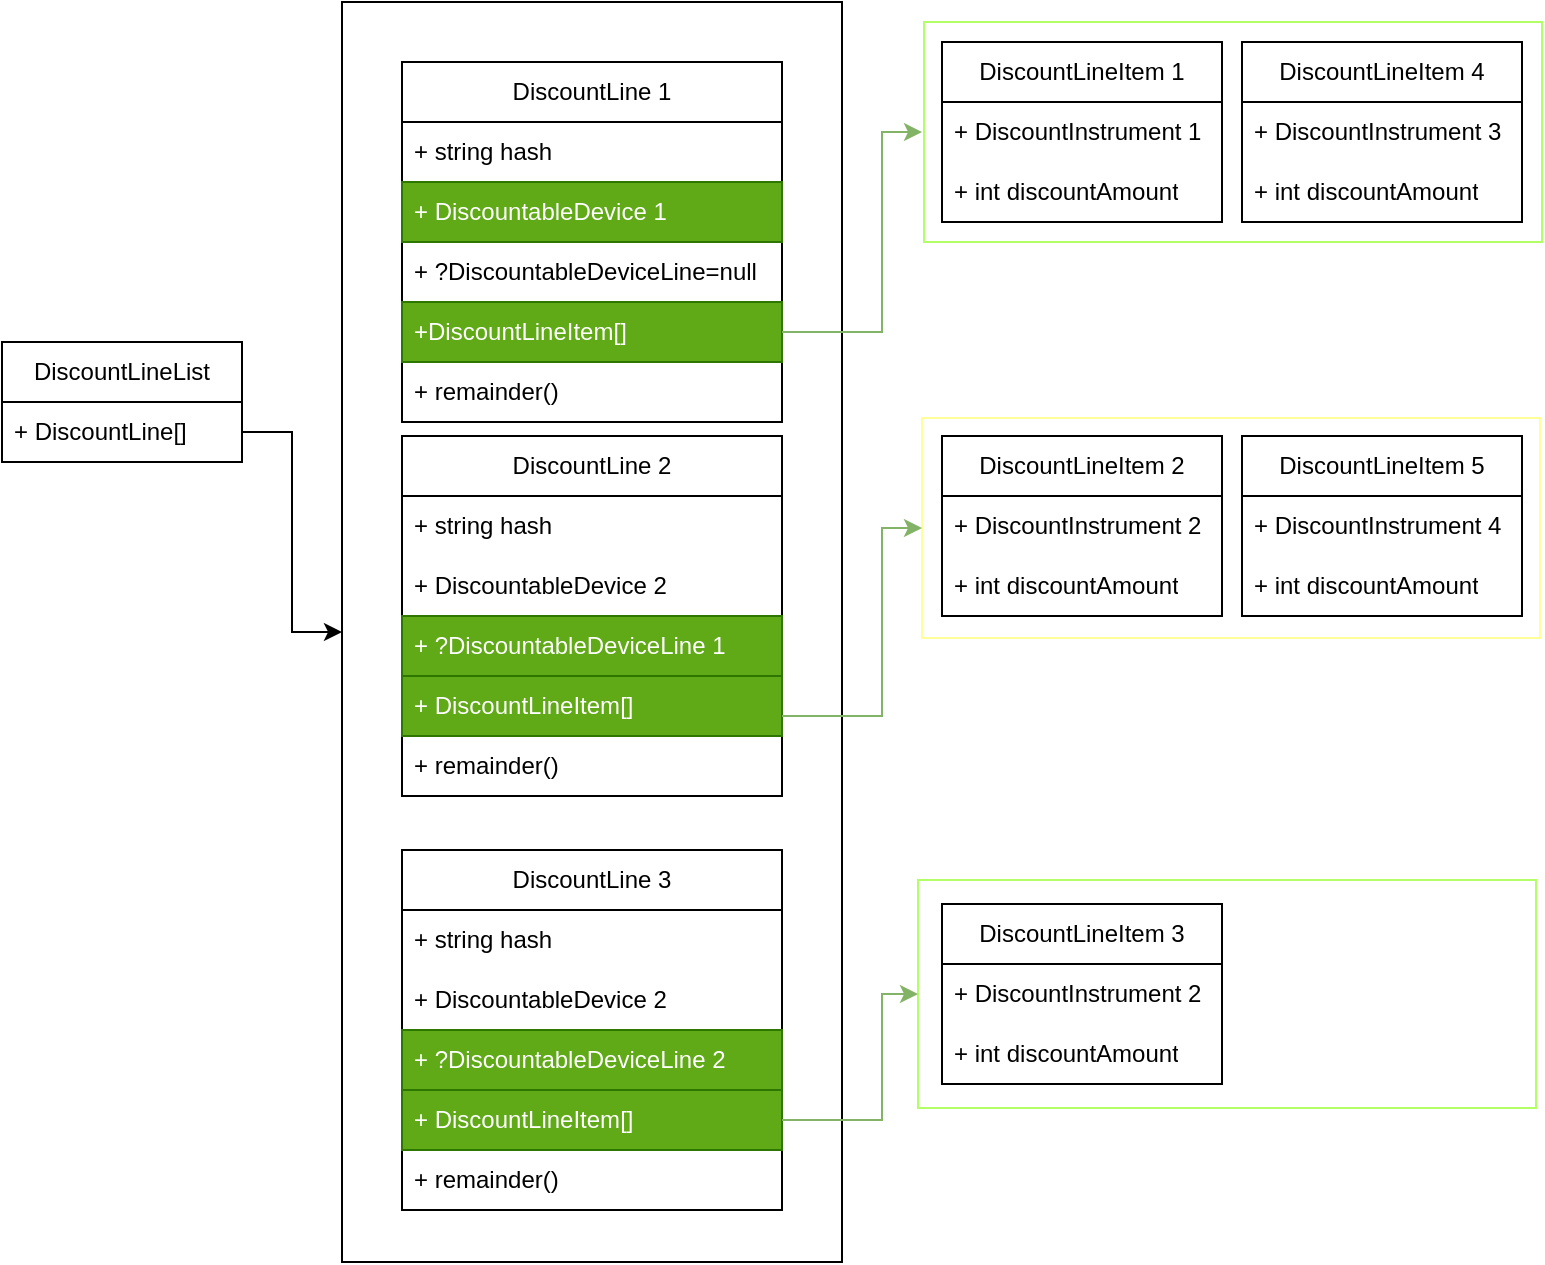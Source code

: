 <mxfile pages="2">
    <diagram id="0QljrHlxMIxJkY9_ySOb" name="Page-1">
        <mxGraphModel dx="770" dy="734" grid="1" gridSize="10" guides="1" tooltips="1" connect="1" arrows="1" fold="1" page="1" pageScale="1" pageWidth="850" pageHeight="1100" background="none" math="0" shadow="0">
            <root>
                <mxCell id="0"/>
                <mxCell id="1" parent="0"/>
                <mxCell id="vQaYPFdRpkqP8kKc9Rms-60" value="" style="rounded=0;whiteSpace=wrap;html=1;strokeColor=#FFFF99;" parent="1" vertex="1">
                    <mxGeometry x="460" y="238" width="309" height="110" as="geometry"/>
                </mxCell>
                <mxCell id="vQaYPFdRpkqP8kKc9Rms-67" value="" style="rounded=0;whiteSpace=wrap;html=1;strokeColor=#B3FF66;" parent="1" vertex="1">
                    <mxGeometry x="458" y="469" width="309" height="114" as="geometry"/>
                </mxCell>
                <mxCell id="vQaYPFdRpkqP8kKc9Rms-59" value="" style="rounded=0;whiteSpace=wrap;html=1;strokeColor=#B3FF66;" parent="1" vertex="1">
                    <mxGeometry x="461" y="40" width="309" height="110" as="geometry"/>
                </mxCell>
                <mxCell id="vQaYPFdRpkqP8kKc9Rms-29" value="" style="edgeStyle=orthogonalEdgeStyle;rounded=0;orthogonalLoop=1;jettySize=auto;html=1;endArrow=none;endFill=0;startArrow=classic;startFill=1;" parent="1" source="vQaYPFdRpkqP8kKc9Rms-27" target="vQaYPFdRpkqP8kKc9Rms-19" edge="1">
                    <mxGeometry relative="1" as="geometry"/>
                </mxCell>
                <mxCell id="vQaYPFdRpkqP8kKc9Rms-27" value="" style="rounded=0;whiteSpace=wrap;html=1;" parent="1" vertex="1">
                    <mxGeometry x="170" y="30" width="250" height="630" as="geometry"/>
                </mxCell>
                <mxCell id="vQaYPFdRpkqP8kKc9Rms-7" value="DiscountLine 1" style="swimlane;fontStyle=0;childLayout=stackLayout;horizontal=1;startSize=30;horizontalStack=0;resizeParent=1;resizeParentMax=0;resizeLast=0;collapsible=1;marginBottom=0;whiteSpace=wrap;html=1;" parent="1" vertex="1">
                    <mxGeometry x="200" y="60" width="190" height="180" as="geometry"/>
                </mxCell>
                <mxCell id="vQaYPFdRpkqP8kKc9Rms-35" value="+ string hash" style="text;strokeColor=none;fillColor=none;align=left;verticalAlign=middle;spacingLeft=4;spacingRight=4;overflow=hidden;points=[[0,0.5],[1,0.5]];portConstraint=eastwest;rotatable=0;whiteSpace=wrap;html=1;" parent="vQaYPFdRpkqP8kKc9Rms-7" vertex="1">
                    <mxGeometry y="30" width="190" height="30" as="geometry"/>
                </mxCell>
                <mxCell id="vQaYPFdRpkqP8kKc9Rms-8" value="+ DiscountableDevice 1" style="text;strokeColor=#2D7600;fillColor=#60a917;align=left;verticalAlign=middle;spacingLeft=4;spacingRight=4;overflow=hidden;points=[[0,0.5],[1,0.5]];portConstraint=eastwest;rotatable=0;whiteSpace=wrap;html=1;fontColor=#ffffff;" parent="vQaYPFdRpkqP8kKc9Rms-7" vertex="1">
                    <mxGeometry y="60" width="190" height="30" as="geometry"/>
                </mxCell>
                <mxCell id="vQaYPFdRpkqP8kKc9Rms-52" value="+ ?DiscountableDeviceLine=null" style="text;strokeColor=none;fillColor=none;align=left;verticalAlign=middle;spacingLeft=4;spacingRight=4;overflow=hidden;points=[[0,0.5],[1,0.5]];portConstraint=eastwest;rotatable=0;whiteSpace=wrap;html=1;" parent="vQaYPFdRpkqP8kKc9Rms-7" vertex="1">
                    <mxGeometry y="90" width="190" height="30" as="geometry"/>
                </mxCell>
                <mxCell id="vQaYPFdRpkqP8kKc9Rms-11" value="+&lt;span style=&quot;text-align: center;&quot;&gt;DiscountLineItem&lt;/span&gt;[]" style="text;strokeColor=#2D7600;fillColor=#60a917;align=left;verticalAlign=middle;spacingLeft=4;spacingRight=4;overflow=hidden;points=[[0,0.5],[1,0.5]];portConstraint=eastwest;rotatable=0;whiteSpace=wrap;html=1;fontColor=#ffffff;" parent="vQaYPFdRpkqP8kKc9Rms-7" vertex="1">
                    <mxGeometry y="120" width="190" height="30" as="geometry"/>
                </mxCell>
                <mxCell id="vQaYPFdRpkqP8kKc9Rms-68" value="+ remainder()" style="text;strokeColor=none;fillColor=none;align=left;verticalAlign=middle;spacingLeft=4;spacingRight=4;overflow=hidden;points=[[0,0.5],[1,0.5]];portConstraint=eastwest;rotatable=0;whiteSpace=wrap;html=1;" parent="vQaYPFdRpkqP8kKc9Rms-7" vertex="1">
                    <mxGeometry y="150" width="190" height="30" as="geometry"/>
                </mxCell>
                <mxCell id="vQaYPFdRpkqP8kKc9Rms-12" value="DiscountLine 2" style="swimlane;fontStyle=0;childLayout=stackLayout;horizontal=1;startSize=30;horizontalStack=0;resizeParent=1;resizeParentMax=0;resizeLast=0;collapsible=1;marginBottom=0;whiteSpace=wrap;html=1;" parent="1" vertex="1">
                    <mxGeometry x="200" y="247" width="190" height="180" as="geometry"/>
                </mxCell>
                <mxCell id="vQaYPFdRpkqP8kKc9Rms-36" value="+ string hash" style="text;strokeColor=none;fillColor=none;align=left;verticalAlign=middle;spacingLeft=4;spacingRight=4;overflow=hidden;points=[[0,0.5],[1,0.5]];portConstraint=eastwest;rotatable=0;whiteSpace=wrap;html=1;" parent="vQaYPFdRpkqP8kKc9Rms-12" vertex="1">
                    <mxGeometry y="30" width="190" height="30" as="geometry"/>
                </mxCell>
                <mxCell id="vQaYPFdRpkqP8kKc9Rms-13" value="+ DiscountableDevice 2" style="text;strokeColor=none;fillColor=none;align=left;verticalAlign=middle;spacingLeft=4;spacingRight=4;overflow=hidden;points=[[0,0.5],[1,0.5]];portConstraint=eastwest;rotatable=0;whiteSpace=wrap;html=1;" parent="vQaYPFdRpkqP8kKc9Rms-12" vertex="1">
                    <mxGeometry y="60" width="190" height="30" as="geometry"/>
                </mxCell>
                <mxCell id="vQaYPFdRpkqP8kKc9Rms-14" value="+ ?DiscountableDeviceLine 1" style="text;strokeColor=#2D7600;fillColor=#60a917;align=left;verticalAlign=middle;spacingLeft=4;spacingRight=4;overflow=hidden;points=[[0,0.5],[1,0.5]];portConstraint=eastwest;rotatable=0;whiteSpace=wrap;html=1;fontColor=#ffffff;" parent="vQaYPFdRpkqP8kKc9Rms-12" vertex="1">
                    <mxGeometry y="90" width="190" height="30" as="geometry"/>
                </mxCell>
                <mxCell id="vQaYPFdRpkqP8kKc9Rms-64" value="+&amp;nbsp;&lt;span style=&quot;text-align: center;&quot;&gt;DiscountLineItem&lt;/span&gt;[]" style="text;strokeColor=#2D7600;fillColor=#60a917;align=left;verticalAlign=middle;spacingLeft=4;spacingRight=4;overflow=hidden;points=[[0,0.5],[1,0.5]];portConstraint=eastwest;rotatable=0;whiteSpace=wrap;html=1;fontColor=#ffffff;" parent="vQaYPFdRpkqP8kKc9Rms-12" vertex="1">
                    <mxGeometry y="120" width="190" height="30" as="geometry"/>
                </mxCell>
                <mxCell id="vQaYPFdRpkqP8kKc9Rms-69" value="+ remainder()" style="text;strokeColor=none;fillColor=none;align=left;verticalAlign=middle;spacingLeft=4;spacingRight=4;overflow=hidden;points=[[0,0.5],[1,0.5]];portConstraint=eastwest;rotatable=0;whiteSpace=wrap;html=1;" parent="vQaYPFdRpkqP8kKc9Rms-12" vertex="1">
                    <mxGeometry y="150" width="190" height="30" as="geometry"/>
                </mxCell>
                <mxCell id="vQaYPFdRpkqP8kKc9Rms-15" value="DiscountLine 3" style="swimlane;fontStyle=0;childLayout=stackLayout;horizontal=1;startSize=30;horizontalStack=0;resizeParent=1;resizeParentMax=0;resizeLast=0;collapsible=1;marginBottom=0;whiteSpace=wrap;html=1;" parent="1" vertex="1">
                    <mxGeometry x="200" y="454" width="190" height="180" as="geometry"/>
                </mxCell>
                <mxCell id="vQaYPFdRpkqP8kKc9Rms-37" value="+ string hash" style="text;strokeColor=none;fillColor=none;align=left;verticalAlign=middle;spacingLeft=4;spacingRight=4;overflow=hidden;points=[[0,0.5],[1,0.5]];portConstraint=eastwest;rotatable=0;whiteSpace=wrap;html=1;" parent="vQaYPFdRpkqP8kKc9Rms-15" vertex="1">
                    <mxGeometry y="30" width="190" height="30" as="geometry"/>
                </mxCell>
                <mxCell id="vQaYPFdRpkqP8kKc9Rms-16" value="+ DiscountableDevice 2" style="text;strokeColor=none;fillColor=none;align=left;verticalAlign=middle;spacingLeft=4;spacingRight=4;overflow=hidden;points=[[0,0.5],[1,0.5]];portConstraint=eastwest;rotatable=0;whiteSpace=wrap;html=1;" parent="vQaYPFdRpkqP8kKc9Rms-15" vertex="1">
                    <mxGeometry y="60" width="190" height="30" as="geometry"/>
                </mxCell>
                <mxCell id="vQaYPFdRpkqP8kKc9Rms-17" value="+ ?DiscountableDeviceLine 2" style="text;strokeColor=#2D7600;fillColor=#60a917;align=left;verticalAlign=middle;spacingLeft=4;spacingRight=4;overflow=hidden;points=[[0,0.5],[1,0.5]];portConstraint=eastwest;rotatable=0;whiteSpace=wrap;html=1;fontColor=#ffffff;" parent="vQaYPFdRpkqP8kKc9Rms-15" vertex="1">
                    <mxGeometry y="90" width="190" height="30" as="geometry"/>
                </mxCell>
                <mxCell id="vQaYPFdRpkqP8kKc9Rms-66" value="+&amp;nbsp;&lt;span style=&quot;text-align: center;&quot;&gt;DiscountLineItem&lt;/span&gt;[]" style="text;strokeColor=#2D7600;fillColor=#60a917;align=left;verticalAlign=middle;spacingLeft=4;spacingRight=4;overflow=hidden;points=[[0,0.5],[1,0.5]];portConstraint=eastwest;rotatable=0;whiteSpace=wrap;html=1;fontColor=#ffffff;" parent="vQaYPFdRpkqP8kKc9Rms-15" vertex="1">
                    <mxGeometry y="120" width="190" height="30" as="geometry"/>
                </mxCell>
                <mxCell id="vQaYPFdRpkqP8kKc9Rms-70" value="+ remainder()" style="text;strokeColor=none;fillColor=none;align=left;verticalAlign=middle;spacingLeft=4;spacingRight=4;overflow=hidden;points=[[0,0.5],[1,0.5]];portConstraint=eastwest;rotatable=0;whiteSpace=wrap;html=1;" parent="vQaYPFdRpkqP8kKc9Rms-15" vertex="1">
                    <mxGeometry y="150" width="190" height="30" as="geometry"/>
                </mxCell>
                <mxCell id="vQaYPFdRpkqP8kKc9Rms-18" value="DiscountLineList" style="swimlane;fontStyle=0;childLayout=stackLayout;horizontal=1;startSize=30;horizontalStack=0;resizeParent=1;resizeParentMax=0;resizeLast=0;collapsible=1;marginBottom=0;whiteSpace=wrap;html=1;" parent="1" vertex="1">
                    <mxGeometry y="200" width="120" height="60" as="geometry"/>
                </mxCell>
                <mxCell id="vQaYPFdRpkqP8kKc9Rms-19" value="&lt;span style=&quot;text-align: center;&quot;&gt;+ DiscountLine[]&lt;/span&gt;" style="text;strokeColor=none;fillColor=none;align=left;verticalAlign=middle;spacingLeft=4;spacingRight=4;overflow=hidden;points=[[0,0.5],[1,0.5]];portConstraint=eastwest;rotatable=0;whiteSpace=wrap;html=1;" parent="vQaYPFdRpkqP8kKc9Rms-18" vertex="1">
                    <mxGeometry y="30" width="120" height="30" as="geometry"/>
                </mxCell>
                <mxCell id="vQaYPFdRpkqP8kKc9Rms-30" value="DiscountLineItem 1" style="swimlane;fontStyle=0;childLayout=stackLayout;horizontal=1;startSize=30;horizontalStack=0;resizeParent=1;resizeParentMax=0;resizeLast=0;collapsible=1;marginBottom=0;whiteSpace=wrap;html=1;strokeColor=default;fillColor=none;" parent="1" vertex="1">
                    <mxGeometry x="470" y="50" width="140" height="90" as="geometry"/>
                </mxCell>
                <mxCell id="vQaYPFdRpkqP8kKc9Rms-31" value="+ DiscountInstrument 1" style="text;strokeColor=none;fillColor=none;align=left;verticalAlign=middle;spacingLeft=4;spacingRight=4;overflow=hidden;points=[[0,0.5],[1,0.5]];portConstraint=eastwest;rotatable=0;whiteSpace=wrap;html=1;" parent="vQaYPFdRpkqP8kKc9Rms-30" vertex="1">
                    <mxGeometry y="30" width="140" height="30" as="geometry"/>
                </mxCell>
                <mxCell id="vQaYPFdRpkqP8kKc9Rms-32" value="+ int discountAmount" style="text;strokeColor=none;fillColor=none;align=left;verticalAlign=middle;spacingLeft=4;spacingRight=4;overflow=hidden;points=[[0,0.5],[1,0.5]];portConstraint=eastwest;rotatable=0;whiteSpace=wrap;html=1;" parent="vQaYPFdRpkqP8kKc9Rms-30" vertex="1">
                    <mxGeometry y="60" width="140" height="30" as="geometry"/>
                </mxCell>
                <mxCell id="vQaYPFdRpkqP8kKc9Rms-40" value="DiscountLineItem 2" style="swimlane;fontStyle=0;childLayout=stackLayout;horizontal=1;startSize=30;horizontalStack=0;resizeParent=1;resizeParentMax=0;resizeLast=0;collapsible=1;marginBottom=0;whiteSpace=wrap;html=1;strokeColor=default;fillColor=none;" parent="1" vertex="1">
                    <mxGeometry x="470" y="247" width="140" height="90" as="geometry"/>
                </mxCell>
                <mxCell id="vQaYPFdRpkqP8kKc9Rms-41" value="+ DiscountInstrument 2" style="text;strokeColor=none;fillColor=none;align=left;verticalAlign=middle;spacingLeft=4;spacingRight=4;overflow=hidden;points=[[0,0.5],[1,0.5]];portConstraint=eastwest;rotatable=0;whiteSpace=wrap;html=1;" parent="vQaYPFdRpkqP8kKc9Rms-40" vertex="1">
                    <mxGeometry y="30" width="140" height="30" as="geometry"/>
                </mxCell>
                <mxCell id="vQaYPFdRpkqP8kKc9Rms-42" value="+ int discountAmount" style="text;strokeColor=none;fillColor=none;align=left;verticalAlign=middle;spacingLeft=4;spacingRight=4;overflow=hidden;points=[[0,0.5],[1,0.5]];portConstraint=eastwest;rotatable=0;whiteSpace=wrap;html=1;" parent="vQaYPFdRpkqP8kKc9Rms-40" vertex="1">
                    <mxGeometry y="60" width="140" height="30" as="geometry"/>
                </mxCell>
                <mxCell id="vQaYPFdRpkqP8kKc9Rms-43" value="" style="endArrow=classic;html=1;rounded=0;entryX=0;entryY=0.5;entryDx=0;entryDy=0;fillColor=#d5e8d4;strokeColor=#82b366;" parent="1" target="vQaYPFdRpkqP8kKc9Rms-60" edge="1">
                    <mxGeometry width="50" height="50" relative="1" as="geometry">
                        <mxPoint x="390" y="387" as="sourcePoint"/>
                        <mxPoint x="440" y="257" as="targetPoint"/>
                        <Array as="points">
                            <mxPoint x="440" y="387"/>
                            <mxPoint x="440" y="293"/>
                        </Array>
                    </mxGeometry>
                </mxCell>
                <mxCell id="vQaYPFdRpkqP8kKc9Rms-44" value="" style="endArrow=classic;html=1;rounded=0;exitX=1;exitY=0.5;exitDx=0;exitDy=0;entryX=0;entryY=0.5;entryDx=0;entryDy=0;fillColor=#d5e8d4;strokeColor=#82b366;" parent="1" source="vQaYPFdRpkqP8kKc9Rms-66" target="vQaYPFdRpkqP8kKc9Rms-67" edge="1">
                    <mxGeometry width="50" height="50" relative="1" as="geometry">
                        <mxPoint x="390" y="393" as="sourcePoint"/>
                        <mxPoint x="460" y="393" as="targetPoint"/>
                        <Array as="points">
                            <mxPoint x="440" y="589"/>
                            <mxPoint x="440" y="526"/>
                        </Array>
                    </mxGeometry>
                </mxCell>
                <mxCell id="vQaYPFdRpkqP8kKc9Rms-45" value="DiscountLineItem 3" style="swimlane;fontStyle=0;childLayout=stackLayout;horizontal=1;startSize=30;horizontalStack=0;resizeParent=1;resizeParentMax=0;resizeLast=0;collapsible=1;marginBottom=0;whiteSpace=wrap;html=1;strokeColor=default;fillColor=none;" parent="1" vertex="1">
                    <mxGeometry x="470" y="481" width="140" height="90" as="geometry"/>
                </mxCell>
                <mxCell id="vQaYPFdRpkqP8kKc9Rms-46" value="+ DiscountInstrument 2" style="text;strokeColor=none;fillColor=none;align=left;verticalAlign=middle;spacingLeft=4;spacingRight=4;overflow=hidden;points=[[0,0.5],[1,0.5]];portConstraint=eastwest;rotatable=0;whiteSpace=wrap;html=1;" parent="vQaYPFdRpkqP8kKc9Rms-45" vertex="1">
                    <mxGeometry y="30" width="140" height="30" as="geometry"/>
                </mxCell>
                <mxCell id="vQaYPFdRpkqP8kKc9Rms-47" value="+ int discountAmount" style="text;strokeColor=none;fillColor=none;align=left;verticalAlign=middle;spacingLeft=4;spacingRight=4;overflow=hidden;points=[[0,0.5],[1,0.5]];portConstraint=eastwest;rotatable=0;whiteSpace=wrap;html=1;" parent="vQaYPFdRpkqP8kKc9Rms-45" vertex="1">
                    <mxGeometry y="60" width="140" height="30" as="geometry"/>
                </mxCell>
                <mxCell id="vQaYPFdRpkqP8kKc9Rms-48" value="DiscountLineItem 4" style="swimlane;fontStyle=0;childLayout=stackLayout;horizontal=1;startSize=30;horizontalStack=0;resizeParent=1;resizeParentMax=0;resizeLast=0;collapsible=1;marginBottom=0;whiteSpace=wrap;html=1;strokeColor=default;fillColor=none;" parent="1" vertex="1">
                    <mxGeometry x="620" y="50" width="140" height="90" as="geometry"/>
                </mxCell>
                <mxCell id="vQaYPFdRpkqP8kKc9Rms-49" value="+ DiscountInstrument 3" style="text;strokeColor=none;fillColor=none;align=left;verticalAlign=middle;spacingLeft=4;spacingRight=4;overflow=hidden;points=[[0,0.5],[1,0.5]];portConstraint=eastwest;rotatable=0;whiteSpace=wrap;html=1;" parent="vQaYPFdRpkqP8kKc9Rms-48" vertex="1">
                    <mxGeometry y="30" width="140" height="30" as="geometry"/>
                </mxCell>
                <mxCell id="vQaYPFdRpkqP8kKc9Rms-50" value="+ int discountAmount" style="text;strokeColor=none;fillColor=none;align=left;verticalAlign=middle;spacingLeft=4;spacingRight=4;overflow=hidden;points=[[0,0.5],[1,0.5]];portConstraint=eastwest;rotatable=0;whiteSpace=wrap;html=1;" parent="vQaYPFdRpkqP8kKc9Rms-48" vertex="1">
                    <mxGeometry y="60" width="140" height="30" as="geometry"/>
                </mxCell>
                <mxCell id="vQaYPFdRpkqP8kKc9Rms-55" value="" style="edgeStyle=orthogonalEdgeStyle;rounded=0;orthogonalLoop=1;jettySize=auto;html=1;startArrow=classic;startFill=1;endArrow=none;endFill=0;entryX=1;entryY=0.5;entryDx=0;entryDy=0;exitX=0;exitY=0.5;exitDx=0;exitDy=0;exitPerimeter=0;fillColor=#d5e8d4;strokeColor=#82b366;" parent="1" target="vQaYPFdRpkqP8kKc9Rms-11" edge="1">
                    <mxGeometry relative="1" as="geometry">
                        <mxPoint x="460" y="95" as="sourcePoint"/>
                        <Array as="points">
                            <mxPoint x="440" y="95"/>
                            <mxPoint x="440" y="195"/>
                        </Array>
                    </mxGeometry>
                </mxCell>
                <mxCell id="vQaYPFdRpkqP8kKc9Rms-61" value="DiscountLineItem 5" style="swimlane;fontStyle=0;childLayout=stackLayout;horizontal=1;startSize=30;horizontalStack=0;resizeParent=1;resizeParentMax=0;resizeLast=0;collapsible=1;marginBottom=0;whiteSpace=wrap;html=1;strokeColor=default;fillColor=none;" parent="1" vertex="1">
                    <mxGeometry x="620" y="247" width="140" height="90" as="geometry"/>
                </mxCell>
                <mxCell id="vQaYPFdRpkqP8kKc9Rms-62" value="+ DiscountInstrument 4" style="text;strokeColor=none;fillColor=none;align=left;verticalAlign=middle;spacingLeft=4;spacingRight=4;overflow=hidden;points=[[0,0.5],[1,0.5]];portConstraint=eastwest;rotatable=0;whiteSpace=wrap;html=1;" parent="vQaYPFdRpkqP8kKc9Rms-61" vertex="1">
                    <mxGeometry y="30" width="140" height="30" as="geometry"/>
                </mxCell>
                <mxCell id="vQaYPFdRpkqP8kKc9Rms-63" value="+ int discountAmount" style="text;strokeColor=none;fillColor=none;align=left;verticalAlign=middle;spacingLeft=4;spacingRight=4;overflow=hidden;points=[[0,0.5],[1,0.5]];portConstraint=eastwest;rotatable=0;whiteSpace=wrap;html=1;" parent="vQaYPFdRpkqP8kKc9Rms-61" vertex="1">
                    <mxGeometry y="60" width="140" height="30" as="geometry"/>
                </mxCell>
            </root>
        </mxGraphModel>
    </diagram>
</mxfile>